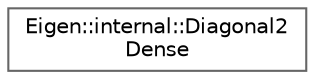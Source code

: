 digraph "Graphical Class Hierarchy"
{
 // LATEX_PDF_SIZE
  bgcolor="transparent";
  edge [fontname=Helvetica,fontsize=10,labelfontname=Helvetica,labelfontsize=10];
  node [fontname=Helvetica,fontsize=10,shape=box,height=0.2,width=0.4];
  rankdir="LR";
  Node0 [id="Node000000",label="Eigen::internal::Diagonal2\lDense",height=0.2,width=0.4,color="grey40", fillcolor="white", style="filled",URL="$structEigen_1_1internal_1_1Diagonal2Dense.html",tooltip=" "];
}
